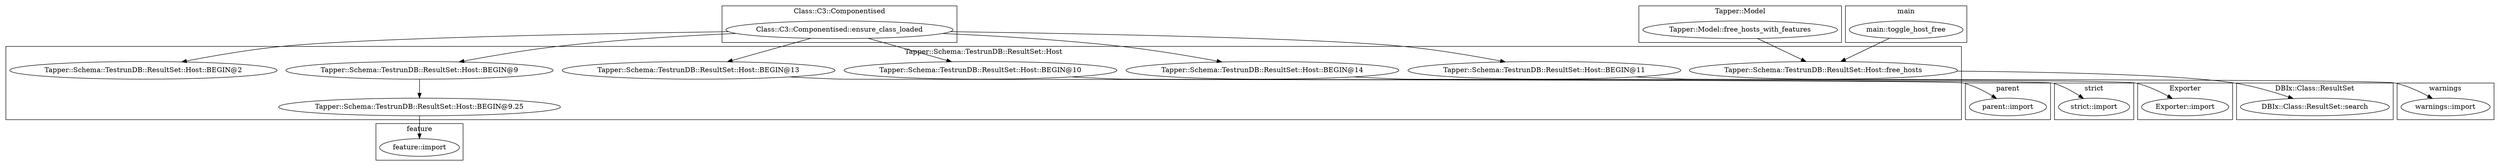 digraph {
graph [overlap=false]
subgraph cluster_DBIx_Class_ResultSet {
	label="DBIx::Class::ResultSet";
	"DBIx::Class::ResultSet::search";
}
subgraph cluster_feature {
	label="feature";
	"feature::import";
}
subgraph cluster_parent {
	label="parent";
	"parent::import";
}
subgraph cluster_Exporter {
	label="Exporter";
	"Exporter::import";
}
subgraph cluster_Class_C3_Componentised {
	label="Class::C3::Componentised";
	"Class::C3::Componentised::ensure_class_loaded";
}
subgraph cluster_Tapper_Model {
	label="Tapper::Model";
	"Tapper::Model::free_hosts_with_features";
}
subgraph cluster_warnings {
	label="warnings";
	"warnings::import";
}
subgraph cluster_strict {
	label="strict";
	"strict::import";
}
subgraph cluster_main {
	label="main";
	"main::toggle_host_free";
}
subgraph cluster_Tapper_Schema_TestrunDB_ResultSet_Host {
	label="Tapper::Schema::TestrunDB::ResultSet::Host";
	"Tapper::Schema::TestrunDB::ResultSet::Host::BEGIN@13";
	"Tapper::Schema::TestrunDB::ResultSet::Host::BEGIN@2";
	"Tapper::Schema::TestrunDB::ResultSet::Host::BEGIN@9.25";
	"Tapper::Schema::TestrunDB::ResultSet::Host::BEGIN@10";
	"Tapper::Schema::TestrunDB::ResultSet::Host::BEGIN@14";
	"Tapper::Schema::TestrunDB::ResultSet::Host::BEGIN@9";
	"Tapper::Schema::TestrunDB::ResultSet::Host::free_hosts";
	"Tapper::Schema::TestrunDB::ResultSet::Host::BEGIN@11";
}
"Tapper::Schema::TestrunDB::ResultSet::Host::BEGIN@14" -> "Exporter::import";
"Class::C3::Componentised::ensure_class_loaded" -> "Tapper::Schema::TestrunDB::ResultSet::Host::BEGIN@11";
"Class::C3::Componentised::ensure_class_loaded" -> "Tapper::Schema::TestrunDB::ResultSet::Host::BEGIN@9";
"Tapper::Schema::TestrunDB::ResultSet::Host::BEGIN@11" -> "warnings::import";
"Class::C3::Componentised::ensure_class_loaded" -> "Tapper::Schema::TestrunDB::ResultSet::Host::BEGIN@14";
"Class::C3::Componentised::ensure_class_loaded" -> "Tapper::Schema::TestrunDB::ResultSet::Host::BEGIN@10";
"Tapper::Schema::TestrunDB::ResultSet::Host::BEGIN@10" -> "strict::import";
"Tapper::Schema::TestrunDB::ResultSet::Host::BEGIN@13" -> "parent::import";
"Tapper::Schema::TestrunDB::ResultSet::Host::free_hosts" -> "DBIx::Class::ResultSet::search";
"Tapper::Schema::TestrunDB::ResultSet::Host::BEGIN@9.25" -> "feature::import";
"Tapper::Schema::TestrunDB::ResultSet::Host::BEGIN@9" -> "Tapper::Schema::TestrunDB::ResultSet::Host::BEGIN@9.25";
"Class::C3::Componentised::ensure_class_loaded" -> "Tapper::Schema::TestrunDB::ResultSet::Host::BEGIN@2";
"Class::C3::Componentised::ensure_class_loaded" -> "Tapper::Schema::TestrunDB::ResultSet::Host::BEGIN@13";
"Tapper::Model::free_hosts_with_features" -> "Tapper::Schema::TestrunDB::ResultSet::Host::free_hosts";
"main::toggle_host_free" -> "Tapper::Schema::TestrunDB::ResultSet::Host::free_hosts";
}
